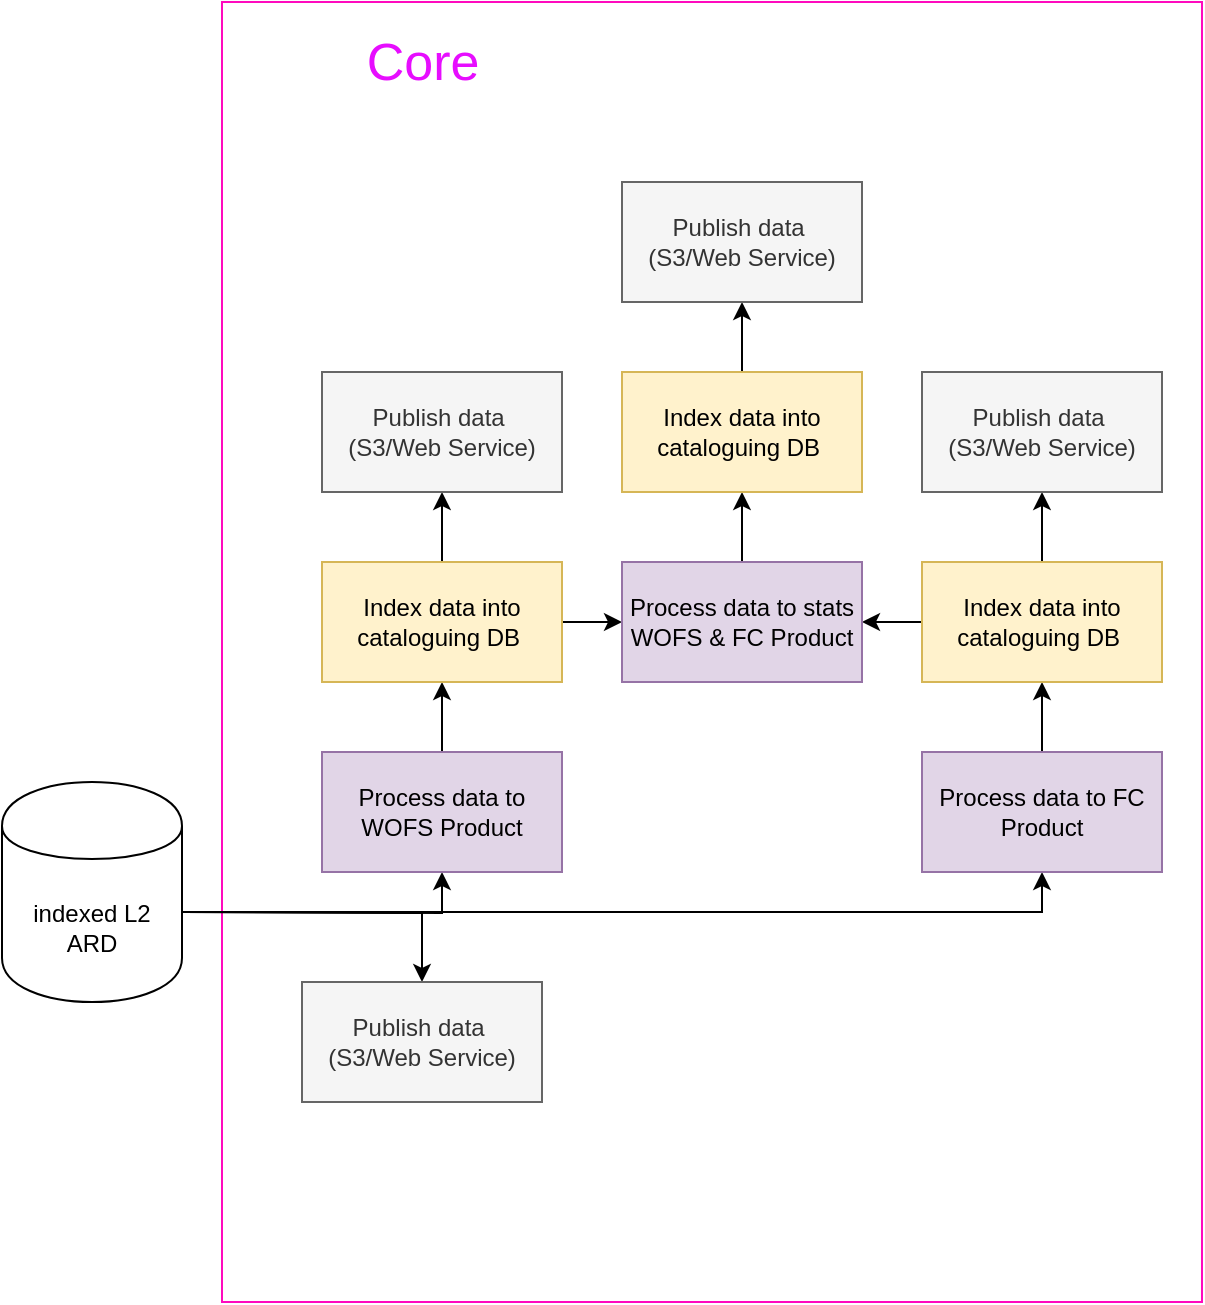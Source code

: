 <mxfile version="13.0.3" type="device"><diagram id="XqKcsI5UoGPszea8KSIe" name="Page-1"><mxGraphModel dx="1086" dy="1633" grid="1" gridSize="10" guides="1" tooltips="1" connect="1" arrows="1" fold="1" page="1" pageScale="1" pageWidth="1169" pageHeight="827" math="0" shadow="0"><root><mxCell id="0"/><mxCell id="1" parent="0"/><mxCell id="9C3Aa6_Aj-UCR9xfvZmb-25" value="" style="rounded=0;whiteSpace=wrap;html=1;labelBackgroundColor=none;fontSize=26;strokeColor=#FF0ABE;" vertex="1" parent="1"><mxGeometry x="230" y="-760" width="490" height="650" as="geometry"/></mxCell><mxCell id="9C3Aa6_Aj-UCR9xfvZmb-26" value="&lt;font color=&quot;#e70dff&quot;&gt;Core&lt;/font&gt;" style="text;html=1;align=center;verticalAlign=middle;resizable=0;points=[];autosize=1;fontSize=26;fontStyle=0;fontColor=#35FF03;" vertex="1" parent="1"><mxGeometry x="295" y="-750" width="70" height="40" as="geometry"/></mxCell><mxCell id="9C3Aa6_Aj-UCR9xfvZmb-24" value="" style="shape=cylinder;whiteSpace=wrap;html=1;boundedLbl=1;backgroundOutline=1;" vertex="1" parent="1"><mxGeometry x="120" y="-370" width="90" height="110" as="geometry"/></mxCell><mxCell id="9C3Aa6_Aj-UCR9xfvZmb-1" style="edgeStyle=orthogonalEdgeStyle;rounded=0;orthogonalLoop=1;jettySize=auto;html=1;" edge="1" parent="1" target="9C3Aa6_Aj-UCR9xfvZmb-8"><mxGeometry relative="1" as="geometry"><mxPoint x="210" y="-305" as="sourcePoint"/></mxGeometry></mxCell><mxCell id="9C3Aa6_Aj-UCR9xfvZmb-2" style="edgeStyle=orthogonalEdgeStyle;rounded=0;orthogonalLoop=1;jettySize=auto;html=1;entryX=0.5;entryY=0;entryDx=0;entryDy=0;" edge="1" parent="1" target="9C3Aa6_Aj-UCR9xfvZmb-6"><mxGeometry relative="1" as="geometry"><mxPoint x="210" y="-305" as="sourcePoint"/></mxGeometry></mxCell><mxCell id="9C3Aa6_Aj-UCR9xfvZmb-3" style="edgeStyle=orthogonalEdgeStyle;rounded=0;orthogonalLoop=1;jettySize=auto;html=1;" edge="1" parent="1" target="9C3Aa6_Aj-UCR9xfvZmb-14"><mxGeometry relative="1" as="geometry"><Array as="points"><mxPoint x="640" y="-305"/></Array><mxPoint x="210" y="-305" as="sourcePoint"/></mxGeometry></mxCell><mxCell id="9C3Aa6_Aj-UCR9xfvZmb-5" value="indexed L2 ARD" style="text;html=1;strokeColor=none;fillColor=none;align=center;verticalAlign=middle;whiteSpace=wrap;rounded=0;" vertex="1" parent="1"><mxGeometry x="130" y="-325" width="70" height="55" as="geometry"/></mxCell><mxCell id="9C3Aa6_Aj-UCR9xfvZmb-6" value="Publish data&amp;nbsp;&lt;br&gt;(S3/Web Service)" style="rounded=0;whiteSpace=wrap;html=1;fillColor=#f5f5f5;strokeColor=#666666;fontColor=#333333;" vertex="1" parent="1"><mxGeometry x="270" y="-270" width="120" height="60" as="geometry"/></mxCell><mxCell id="9C3Aa6_Aj-UCR9xfvZmb-7" style="edgeStyle=orthogonalEdgeStyle;rounded=0;orthogonalLoop=1;jettySize=auto;html=1;entryX=0.5;entryY=1;entryDx=0;entryDy=0;" edge="1" parent="1" source="9C3Aa6_Aj-UCR9xfvZmb-8" target="9C3Aa6_Aj-UCR9xfvZmb-11"><mxGeometry relative="1" as="geometry"/></mxCell><mxCell id="9C3Aa6_Aj-UCR9xfvZmb-8" value="Process data to WOFS Product" style="rounded=0;whiteSpace=wrap;html=1;fillColor=#e1d5e7;strokeColor=#9673a6;" vertex="1" parent="1"><mxGeometry x="280" y="-385" width="120" height="60" as="geometry"/></mxCell><mxCell id="9C3Aa6_Aj-UCR9xfvZmb-9" style="edgeStyle=orthogonalEdgeStyle;rounded=0;orthogonalLoop=1;jettySize=auto;html=1;" edge="1" parent="1" source="9C3Aa6_Aj-UCR9xfvZmb-11" target="9C3Aa6_Aj-UCR9xfvZmb-12"><mxGeometry relative="1" as="geometry"/></mxCell><mxCell id="9C3Aa6_Aj-UCR9xfvZmb-10" style="edgeStyle=orthogonalEdgeStyle;rounded=0;orthogonalLoop=1;jettySize=auto;html=1;" edge="1" parent="1" source="9C3Aa6_Aj-UCR9xfvZmb-11" target="9C3Aa6_Aj-UCR9xfvZmb-20"><mxGeometry relative="1" as="geometry"/></mxCell><mxCell id="9C3Aa6_Aj-UCR9xfvZmb-11" value="Index data into cataloguing DB&amp;nbsp;" style="rounded=0;whiteSpace=wrap;html=1;fillColor=#fff2cc;strokeColor=#d6b656;" vertex="1" parent="1"><mxGeometry x="280" y="-480" width="120" height="60" as="geometry"/></mxCell><mxCell id="9C3Aa6_Aj-UCR9xfvZmb-12" value="Publish data&amp;nbsp;&lt;br&gt;(S3/Web Service)" style="rounded=0;whiteSpace=wrap;html=1;fillColor=#f5f5f5;strokeColor=#666666;fontColor=#333333;" vertex="1" parent="1"><mxGeometry x="280" y="-575" width="120" height="60" as="geometry"/></mxCell><mxCell id="9C3Aa6_Aj-UCR9xfvZmb-13" style="edgeStyle=orthogonalEdgeStyle;rounded=0;orthogonalLoop=1;jettySize=auto;html=1;entryX=0.5;entryY=1;entryDx=0;entryDy=0;" edge="1" parent="1" source="9C3Aa6_Aj-UCR9xfvZmb-14" target="9C3Aa6_Aj-UCR9xfvZmb-17"><mxGeometry relative="1" as="geometry"/></mxCell><mxCell id="9C3Aa6_Aj-UCR9xfvZmb-14" value="Process data to FC Product" style="rounded=0;whiteSpace=wrap;html=1;fillColor=#e1d5e7;strokeColor=#9673a6;" vertex="1" parent="1"><mxGeometry x="580" y="-385" width="120" height="60" as="geometry"/></mxCell><mxCell id="9C3Aa6_Aj-UCR9xfvZmb-15" style="edgeStyle=orthogonalEdgeStyle;rounded=0;orthogonalLoop=1;jettySize=auto;html=1;" edge="1" parent="1" source="9C3Aa6_Aj-UCR9xfvZmb-17" target="9C3Aa6_Aj-UCR9xfvZmb-18"><mxGeometry relative="1" as="geometry"/></mxCell><mxCell id="9C3Aa6_Aj-UCR9xfvZmb-16" style="edgeStyle=orthogonalEdgeStyle;rounded=0;orthogonalLoop=1;jettySize=auto;html=1;" edge="1" parent="1" source="9C3Aa6_Aj-UCR9xfvZmb-17" target="9C3Aa6_Aj-UCR9xfvZmb-20"><mxGeometry relative="1" as="geometry"/></mxCell><mxCell id="9C3Aa6_Aj-UCR9xfvZmb-17" value="Index data into cataloguing DB&amp;nbsp;" style="rounded=0;whiteSpace=wrap;html=1;fillColor=#fff2cc;strokeColor=#d6b656;" vertex="1" parent="1"><mxGeometry x="580" y="-480" width="120" height="60" as="geometry"/></mxCell><mxCell id="9C3Aa6_Aj-UCR9xfvZmb-18" value="Publish data&amp;nbsp;&lt;br&gt;(S3/Web Service)" style="rounded=0;whiteSpace=wrap;html=1;fillColor=#f5f5f5;strokeColor=#666666;fontColor=#333333;" vertex="1" parent="1"><mxGeometry x="580" y="-575" width="120" height="60" as="geometry"/></mxCell><mxCell id="9C3Aa6_Aj-UCR9xfvZmb-19" style="edgeStyle=orthogonalEdgeStyle;rounded=0;orthogonalLoop=1;jettySize=auto;html=1;entryX=0.5;entryY=1;entryDx=0;entryDy=0;" edge="1" parent="1" source="9C3Aa6_Aj-UCR9xfvZmb-20" target="9C3Aa6_Aj-UCR9xfvZmb-22"><mxGeometry relative="1" as="geometry"/></mxCell><mxCell id="9C3Aa6_Aj-UCR9xfvZmb-20" value="Process data to stats WOFS &amp;amp; FC Product" style="rounded=0;whiteSpace=wrap;html=1;fillColor=#e1d5e7;strokeColor=#9673a6;" vertex="1" parent="1"><mxGeometry x="430" y="-480" width="120" height="60" as="geometry"/></mxCell><mxCell id="9C3Aa6_Aj-UCR9xfvZmb-21" style="edgeStyle=orthogonalEdgeStyle;rounded=0;orthogonalLoop=1;jettySize=auto;html=1;" edge="1" parent="1" source="9C3Aa6_Aj-UCR9xfvZmb-22" target="9C3Aa6_Aj-UCR9xfvZmb-23"><mxGeometry relative="1" as="geometry"/></mxCell><mxCell id="9C3Aa6_Aj-UCR9xfvZmb-22" value="Index data into cataloguing DB&amp;nbsp;" style="rounded=0;whiteSpace=wrap;html=1;fillColor=#fff2cc;strokeColor=#d6b656;" vertex="1" parent="1"><mxGeometry x="430" y="-575" width="120" height="60" as="geometry"/></mxCell><mxCell id="9C3Aa6_Aj-UCR9xfvZmb-23" value="Publish data&amp;nbsp;&lt;br&gt;(S3/Web Service)" style="rounded=0;whiteSpace=wrap;html=1;fillColor=#f5f5f5;strokeColor=#666666;fontColor=#333333;" vertex="1" parent="1"><mxGeometry x="430" y="-670" width="120" height="60" as="geometry"/></mxCell></root></mxGraphModel></diagram></mxfile>